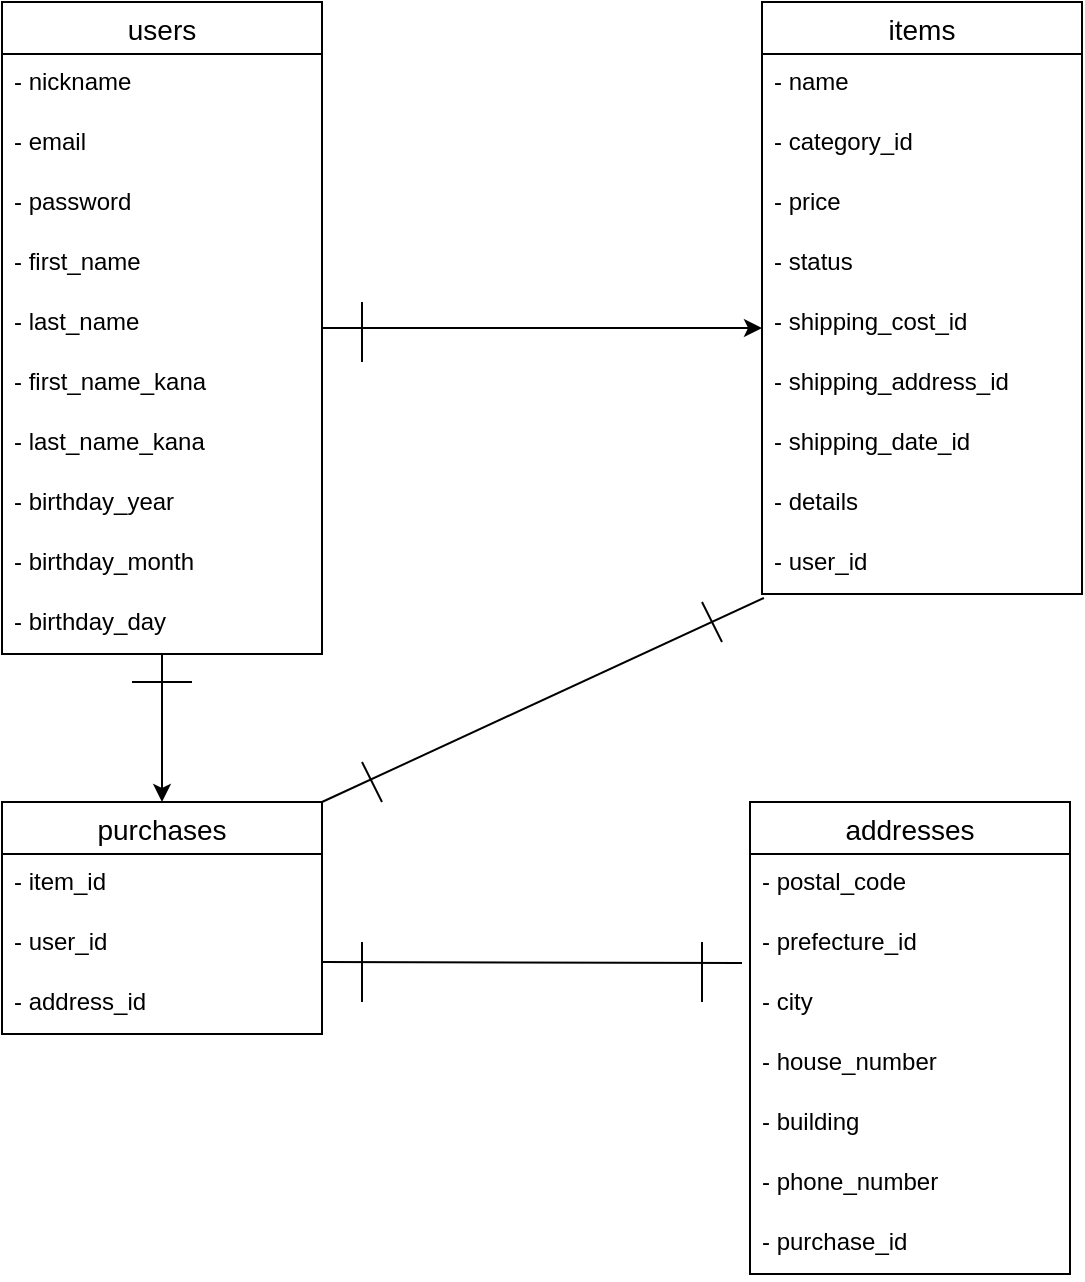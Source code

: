 <mxfile version="13.6.5">
    <diagram id="GodEv5Pn_wMzhG1LCbA6" name="ページ1">
        <mxGraphModel dx="794" dy="658" grid="1" gridSize="10" guides="1" tooltips="1" connect="1" arrows="1" fold="1" page="1" pageScale="1" pageWidth="827" pageHeight="1169" math="0" shadow="0">
            <root>
                <mxCell id="0"/>
                <mxCell id="1" parent="0"/>
                <mxCell id="85" style="edgeStyle=orthogonalEdgeStyle;rounded=0;orthogonalLoop=1;jettySize=auto;html=1;entryX=0.5;entryY=0;entryDx=0;entryDy=0;" edge="1" parent="1" source="15" target="48">
                    <mxGeometry relative="1" as="geometry"/>
                </mxCell>
                <mxCell id="86" style="edgeStyle=orthogonalEdgeStyle;rounded=0;orthogonalLoop=1;jettySize=auto;html=1;" edge="1" parent="1" source="15">
                    <mxGeometry relative="1" as="geometry">
                        <mxPoint x="420" y="203" as="targetPoint"/>
                    </mxGeometry>
                </mxCell>
                <mxCell id="15" value="users" style="swimlane;fontStyle=0;childLayout=stackLayout;horizontal=1;startSize=26;horizontalStack=0;resizeParent=1;resizeParentMax=0;resizeLast=0;collapsible=1;marginBottom=0;align=center;fontSize=14;" vertex="1" parent="1">
                    <mxGeometry x="40" y="40" width="160" height="326" as="geometry">
                        <mxRectangle x="40" y="130" width="80" height="26" as="alternateBounds"/>
                    </mxGeometry>
                </mxCell>
                <mxCell id="16" value="- nickname&#10;" style="text;strokeColor=none;fillColor=none;spacingLeft=4;spacingRight=4;overflow=hidden;rotatable=0;points=[[0,0.5],[1,0.5]];portConstraint=eastwest;fontSize=12;" vertex="1" parent="15">
                    <mxGeometry y="26" width="160" height="30" as="geometry"/>
                </mxCell>
                <mxCell id="25" value="- email" style="text;strokeColor=none;fillColor=none;spacingLeft=4;spacingRight=4;overflow=hidden;rotatable=0;points=[[0,0.5],[1,0.5]];portConstraint=eastwest;fontSize=12;" vertex="1" parent="15">
                    <mxGeometry y="56" width="160" height="30" as="geometry"/>
                </mxCell>
                <mxCell id="26" value="- password" style="text;strokeColor=none;fillColor=none;spacingLeft=4;spacingRight=4;overflow=hidden;rotatable=0;points=[[0,0.5],[1,0.5]];portConstraint=eastwest;fontSize=12;" vertex="1" parent="15">
                    <mxGeometry y="86" width="160" height="30" as="geometry"/>
                </mxCell>
                <mxCell id="27" value="- first_name" style="text;strokeColor=none;fillColor=none;spacingLeft=4;spacingRight=4;overflow=hidden;rotatable=0;points=[[0,0.5],[1,0.5]];portConstraint=eastwest;fontSize=12;" vertex="1" parent="15">
                    <mxGeometry y="116" width="160" height="30" as="geometry"/>
                </mxCell>
                <mxCell id="28" value="- last_name" style="text;strokeColor=none;fillColor=none;spacingLeft=4;spacingRight=4;overflow=hidden;rotatable=0;points=[[0,0.5],[1,0.5]];portConstraint=eastwest;fontSize=12;" vertex="1" parent="15">
                    <mxGeometry y="146" width="160" height="30" as="geometry"/>
                </mxCell>
                <mxCell id="29" value="- first_name_kana" style="text;strokeColor=none;fillColor=none;spacingLeft=4;spacingRight=4;overflow=hidden;rotatable=0;points=[[0,0.5],[1,0.5]];portConstraint=eastwest;fontSize=12;" vertex="1" parent="15">
                    <mxGeometry y="176" width="160" height="30" as="geometry"/>
                </mxCell>
                <mxCell id="30" value="- last_name_kana" style="text;strokeColor=none;fillColor=none;spacingLeft=4;spacingRight=4;overflow=hidden;rotatable=0;points=[[0,0.5],[1,0.5]];portConstraint=eastwest;fontSize=12;" vertex="1" parent="15">
                    <mxGeometry y="206" width="160" height="30" as="geometry"/>
                </mxCell>
                <mxCell id="32" value="- birthday_year" style="text;strokeColor=none;fillColor=none;spacingLeft=4;spacingRight=4;overflow=hidden;rotatable=0;points=[[0,0.5],[1,0.5]];portConstraint=eastwest;fontSize=12;" vertex="1" parent="15">
                    <mxGeometry y="236" width="160" height="30" as="geometry"/>
                </mxCell>
                <mxCell id="33" value="- birthday_month" style="text;strokeColor=none;fillColor=none;spacingLeft=4;spacingRight=4;overflow=hidden;rotatable=0;points=[[0,0.5],[1,0.5]];portConstraint=eastwest;fontSize=12;" vertex="1" parent="15">
                    <mxGeometry y="266" width="160" height="30" as="geometry"/>
                </mxCell>
                <mxCell id="31" value="- birthday_day" style="text;strokeColor=none;fillColor=none;spacingLeft=4;spacingRight=4;overflow=hidden;rotatable=0;points=[[0,0.5],[1,0.5]];portConstraint=eastwest;fontSize=12;" vertex="1" parent="15">
                    <mxGeometry y="296" width="160" height="30" as="geometry"/>
                </mxCell>
                <mxCell id="48" value="purchases" style="swimlane;fontStyle=0;childLayout=stackLayout;horizontal=1;startSize=26;horizontalStack=0;resizeParent=1;resizeParentMax=0;resizeLast=0;collapsible=1;marginBottom=0;align=center;fontSize=14;" vertex="1" parent="1">
                    <mxGeometry x="40" y="440" width="160" height="116" as="geometry">
                        <mxRectangle x="40" y="130" width="80" height="26" as="alternateBounds"/>
                    </mxGeometry>
                </mxCell>
                <mxCell id="53" value="- item_id" style="text;strokeColor=none;fillColor=none;spacingLeft=4;spacingRight=4;overflow=hidden;rotatable=0;points=[[0,0.5],[1,0.5]];portConstraint=eastwest;fontSize=12;" vertex="1" parent="48">
                    <mxGeometry y="26" width="160" height="30" as="geometry"/>
                </mxCell>
                <mxCell id="54" value="- user_id" style="text;strokeColor=none;fillColor=none;spacingLeft=4;spacingRight=4;overflow=hidden;rotatable=0;points=[[0,0.5],[1,0.5]];portConstraint=eastwest;fontSize=12;" vertex="1" parent="48">
                    <mxGeometry y="56" width="160" height="30" as="geometry"/>
                </mxCell>
                <mxCell id="55" value="- address_id" style="text;strokeColor=none;fillColor=none;spacingLeft=4;spacingRight=4;overflow=hidden;rotatable=0;points=[[0,0.5],[1,0.5]];portConstraint=eastwest;fontSize=12;" vertex="1" parent="48">
                    <mxGeometry y="86" width="160" height="30" as="geometry"/>
                </mxCell>
                <mxCell id="36" value="items" style="swimlane;fontStyle=0;childLayout=stackLayout;horizontal=1;startSize=26;horizontalStack=0;resizeParent=1;resizeParentMax=0;resizeLast=0;collapsible=1;marginBottom=0;align=center;fontSize=14;" vertex="1" parent="1">
                    <mxGeometry x="420" y="40" width="160" height="296" as="geometry">
                        <mxRectangle x="40" y="130" width="80" height="26" as="alternateBounds"/>
                    </mxGeometry>
                </mxCell>
                <mxCell id="37" value="- name" style="text;strokeColor=none;fillColor=none;spacingLeft=4;spacingRight=4;overflow=hidden;rotatable=0;points=[[0,0.5],[1,0.5]];portConstraint=eastwest;fontSize=12;" vertex="1" parent="36">
                    <mxGeometry y="26" width="160" height="30" as="geometry"/>
                </mxCell>
                <mxCell id="38" value="- category_id" style="text;strokeColor=none;fillColor=none;spacingLeft=4;spacingRight=4;overflow=hidden;rotatable=0;points=[[0,0.5],[1,0.5]];portConstraint=eastwest;fontSize=12;" vertex="1" parent="36">
                    <mxGeometry y="56" width="160" height="30" as="geometry"/>
                </mxCell>
                <mxCell id="39" value="- price" style="text;strokeColor=none;fillColor=none;spacingLeft=4;spacingRight=4;overflow=hidden;rotatable=0;points=[[0,0.5],[1,0.5]];portConstraint=eastwest;fontSize=12;" vertex="1" parent="36">
                    <mxGeometry y="86" width="160" height="30" as="geometry"/>
                </mxCell>
                <mxCell id="40" value="- status" style="text;strokeColor=none;fillColor=none;spacingLeft=4;spacingRight=4;overflow=hidden;rotatable=0;points=[[0,0.5],[1,0.5]];portConstraint=eastwest;fontSize=12;" vertex="1" parent="36">
                    <mxGeometry y="116" width="160" height="30" as="geometry"/>
                </mxCell>
                <mxCell id="41" value="- shipping_cost_id" style="text;strokeColor=none;fillColor=none;spacingLeft=4;spacingRight=4;overflow=hidden;rotatable=0;points=[[0,0.5],[1,0.5]];portConstraint=eastwest;fontSize=12;" vertex="1" parent="36">
                    <mxGeometry y="146" width="160" height="30" as="geometry"/>
                </mxCell>
                <mxCell id="42" value="- shipping_address_id" style="text;strokeColor=none;fillColor=none;spacingLeft=4;spacingRight=4;overflow=hidden;rotatable=0;points=[[0,0.5],[1,0.5]];portConstraint=eastwest;fontSize=12;" vertex="1" parent="36">
                    <mxGeometry y="176" width="160" height="30" as="geometry"/>
                </mxCell>
                <mxCell id="43" value="- shipping_date_id" style="text;strokeColor=none;fillColor=none;spacingLeft=4;spacingRight=4;overflow=hidden;rotatable=0;points=[[0,0.5],[1,0.5]];portConstraint=eastwest;fontSize=12;" vertex="1" parent="36">
                    <mxGeometry y="206" width="160" height="30" as="geometry"/>
                </mxCell>
                <mxCell id="44" value="- details" style="text;strokeColor=none;fillColor=none;spacingLeft=4;spacingRight=4;overflow=hidden;rotatable=0;points=[[0,0.5],[1,0.5]];portConstraint=eastwest;fontSize=12;" vertex="1" parent="36">
                    <mxGeometry y="236" width="160" height="30" as="geometry"/>
                </mxCell>
                <mxCell id="45" value="- user_id" style="text;strokeColor=none;fillColor=none;spacingLeft=4;spacingRight=4;overflow=hidden;rotatable=0;points=[[0,0.5],[1,0.5]];portConstraint=eastwest;fontSize=12;" vertex="1" parent="36">
                    <mxGeometry y="266" width="160" height="30" as="geometry"/>
                </mxCell>
                <mxCell id="59" value="addresses" style="swimlane;fontStyle=0;childLayout=stackLayout;horizontal=1;startSize=26;horizontalStack=0;resizeParent=1;resizeParentMax=0;resizeLast=0;collapsible=1;marginBottom=0;align=center;fontSize=14;" vertex="1" parent="1">
                    <mxGeometry x="414" y="440" width="160" height="236" as="geometry">
                        <mxRectangle x="40" y="130" width="80" height="26" as="alternateBounds"/>
                    </mxGeometry>
                </mxCell>
                <mxCell id="60" value="- postal_code" style="text;strokeColor=none;fillColor=none;spacingLeft=4;spacingRight=4;overflow=hidden;rotatable=0;points=[[0,0.5],[1,0.5]];portConstraint=eastwest;fontSize=12;" vertex="1" parent="59">
                    <mxGeometry y="26" width="160" height="30" as="geometry"/>
                </mxCell>
                <mxCell id="61" value="- prefecture_id" style="text;strokeColor=none;fillColor=none;spacingLeft=4;spacingRight=4;overflow=hidden;rotatable=0;points=[[0,0.5],[1,0.5]];portConstraint=eastwest;fontSize=12;" vertex="1" parent="59">
                    <mxGeometry y="56" width="160" height="30" as="geometry"/>
                </mxCell>
                <mxCell id="62" value="- city" style="text;strokeColor=none;fillColor=none;spacingLeft=4;spacingRight=4;overflow=hidden;rotatable=0;points=[[0,0.5],[1,0.5]];portConstraint=eastwest;fontSize=12;" vertex="1" parent="59">
                    <mxGeometry y="86" width="160" height="30" as="geometry"/>
                </mxCell>
                <mxCell id="63" value="- house_number" style="text;strokeColor=none;fillColor=none;spacingLeft=4;spacingRight=4;overflow=hidden;rotatable=0;points=[[0,0.5],[1,0.5]];portConstraint=eastwest;fontSize=12;" vertex="1" parent="59">
                    <mxGeometry y="116" width="160" height="30" as="geometry"/>
                </mxCell>
                <mxCell id="64" value="- building" style="text;strokeColor=none;fillColor=none;spacingLeft=4;spacingRight=4;overflow=hidden;rotatable=0;points=[[0,0.5],[1,0.5]];portConstraint=eastwest;fontSize=12;" vertex="1" parent="59">
                    <mxGeometry y="146" width="160" height="30" as="geometry"/>
                </mxCell>
                <mxCell id="65" value="- phone_number" style="text;strokeColor=none;fillColor=none;spacingLeft=4;spacingRight=4;overflow=hidden;rotatable=0;points=[[0,0.5],[1,0.5]];portConstraint=eastwest;fontSize=12;" vertex="1" parent="59">
                    <mxGeometry y="176" width="160" height="30" as="geometry"/>
                </mxCell>
                <mxCell id="66" value="- purchase_id" style="text;strokeColor=none;fillColor=none;spacingLeft=4;spacingRight=4;overflow=hidden;rotatable=0;points=[[0,0.5],[1,0.5]];portConstraint=eastwest;fontSize=12;" vertex="1" parent="59">
                    <mxGeometry y="206" width="160" height="30" as="geometry"/>
                </mxCell>
                <mxCell id="89" value="" style="endArrow=none;html=1;rounded=0;" edge="1" parent="1">
                    <mxGeometry relative="1" as="geometry">
                        <mxPoint x="200" y="520" as="sourcePoint"/>
                        <mxPoint x="410" y="520.5" as="targetPoint"/>
                    </mxGeometry>
                </mxCell>
                <mxCell id="91" value="" style="endArrow=none;html=1;rounded=0;entryX=0.006;entryY=1.067;entryDx=0;entryDy=0;entryPerimeter=0;exitX=1;exitY=0;exitDx=0;exitDy=0;" edge="1" parent="1" source="48" target="45">
                    <mxGeometry relative="1" as="geometry">
                        <mxPoint x="210" y="366" as="sourcePoint"/>
                        <mxPoint x="420" y="366.5" as="targetPoint"/>
                    </mxGeometry>
                </mxCell>
                <mxCell id="92" value="" style="endArrow=none;html=1;rounded=0;" edge="1" parent="1">
                    <mxGeometry relative="1" as="geometry">
                        <mxPoint x="220" y="220" as="sourcePoint"/>
                        <mxPoint x="220" y="190" as="targetPoint"/>
                        <Array as="points"/>
                    </mxGeometry>
                </mxCell>
                <mxCell id="94" value="" style="endArrow=none;html=1;rounded=0;" edge="1" parent="1">
                    <mxGeometry relative="1" as="geometry">
                        <mxPoint x="390" y="340" as="sourcePoint"/>
                        <mxPoint x="400" y="360" as="targetPoint"/>
                    </mxGeometry>
                </mxCell>
                <mxCell id="96" value="" style="endArrow=none;html=1;rounded=0;" edge="1" parent="1">
                    <mxGeometry relative="1" as="geometry">
                        <mxPoint x="220" y="420" as="sourcePoint"/>
                        <mxPoint x="230" y="440" as="targetPoint"/>
                    </mxGeometry>
                </mxCell>
                <mxCell id="97" value="" style="endArrow=none;html=1;rounded=0;" edge="1" parent="1">
                    <mxGeometry relative="1" as="geometry">
                        <mxPoint x="135" y="380" as="sourcePoint"/>
                        <mxPoint x="105" y="380" as="targetPoint"/>
                        <Array as="points"/>
                    </mxGeometry>
                </mxCell>
                <mxCell id="99" value="" style="endArrow=none;html=1;rounded=0;" edge="1" parent="1">
                    <mxGeometry relative="1" as="geometry">
                        <mxPoint x="220" y="540" as="sourcePoint"/>
                        <mxPoint x="220" y="510" as="targetPoint"/>
                        <Array as="points"/>
                    </mxGeometry>
                </mxCell>
                <mxCell id="100" value="" style="endArrow=none;html=1;rounded=0;" edge="1" parent="1">
                    <mxGeometry relative="1" as="geometry">
                        <mxPoint x="390" y="540" as="sourcePoint"/>
                        <mxPoint x="390" y="510" as="targetPoint"/>
                        <Array as="points"/>
                    </mxGeometry>
                </mxCell>
            </root>
        </mxGraphModel>
    </diagram>
</mxfile>
